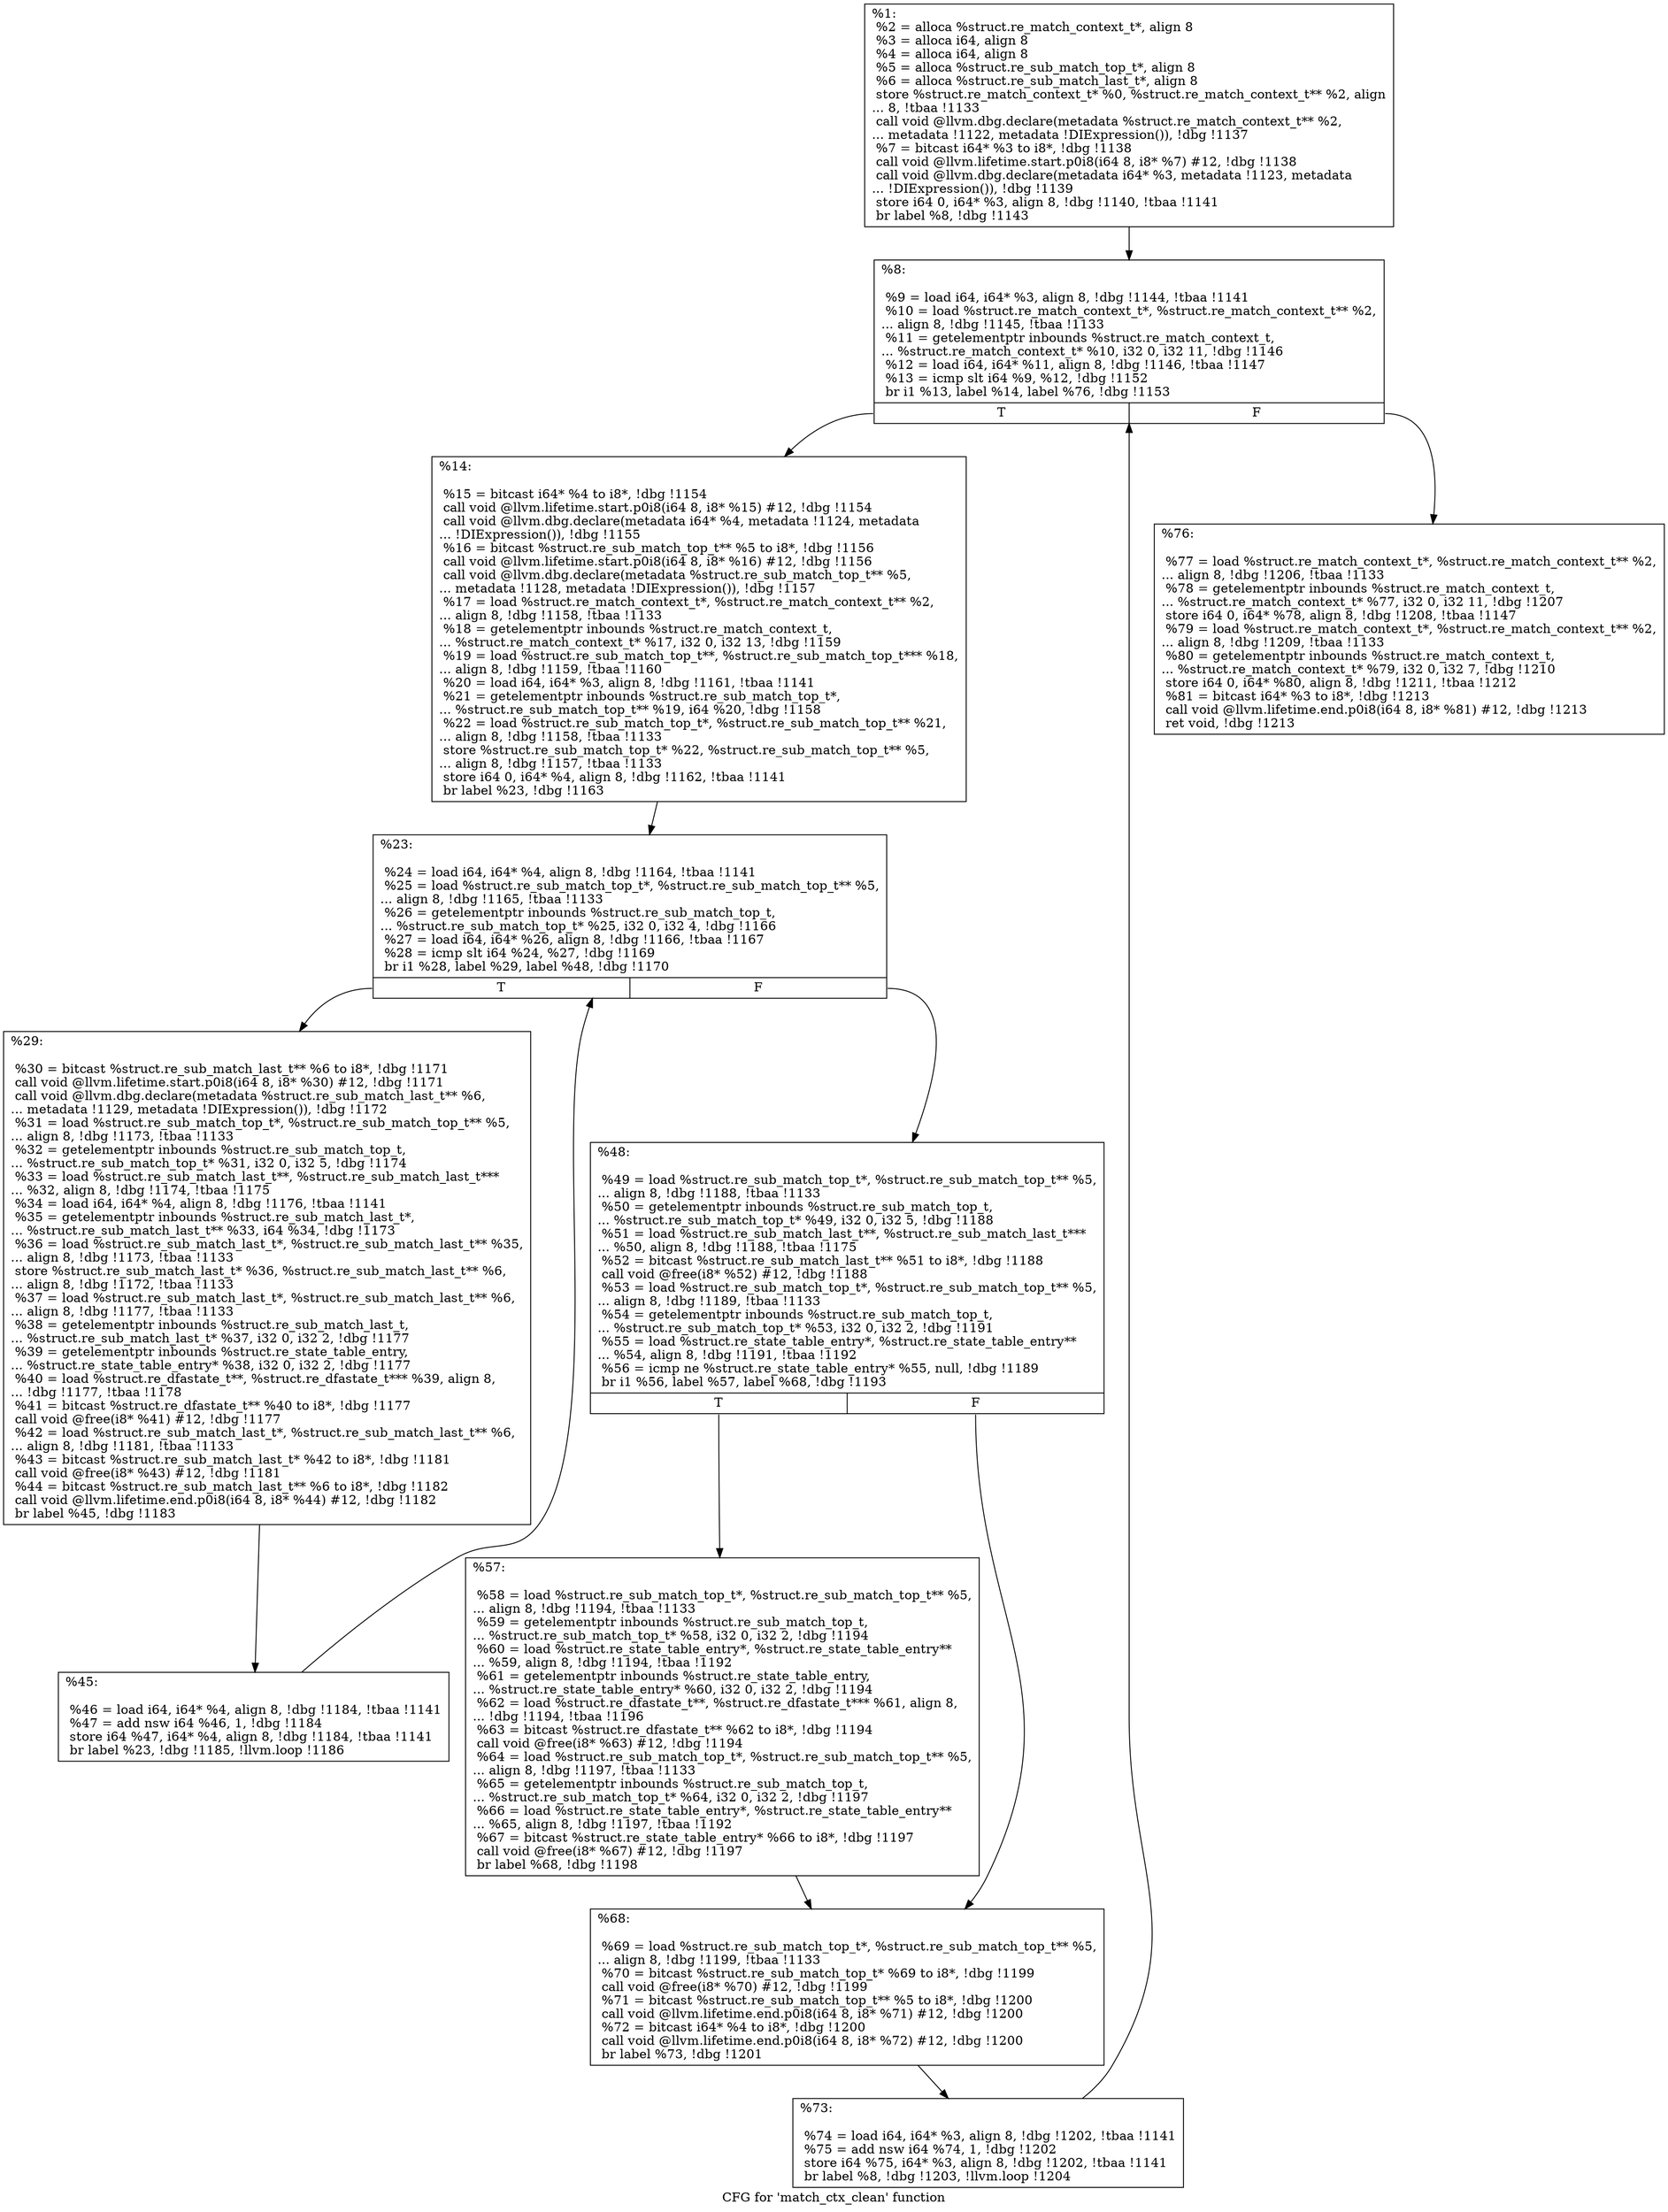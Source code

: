 digraph "CFG for 'match_ctx_clean' function" {
	label="CFG for 'match_ctx_clean' function";

	Node0xe07170 [shape=record,label="{%1:\l  %2 = alloca %struct.re_match_context_t*, align 8\l  %3 = alloca i64, align 8\l  %4 = alloca i64, align 8\l  %5 = alloca %struct.re_sub_match_top_t*, align 8\l  %6 = alloca %struct.re_sub_match_last_t*, align 8\l  store %struct.re_match_context_t* %0, %struct.re_match_context_t** %2, align\l... 8, !tbaa !1133\l  call void @llvm.dbg.declare(metadata %struct.re_match_context_t** %2,\l... metadata !1122, metadata !DIExpression()), !dbg !1137\l  %7 = bitcast i64* %3 to i8*, !dbg !1138\l  call void @llvm.lifetime.start.p0i8(i64 8, i8* %7) #12, !dbg !1138\l  call void @llvm.dbg.declare(metadata i64* %3, metadata !1123, metadata\l... !DIExpression()), !dbg !1139\l  store i64 0, i64* %3, align 8, !dbg !1140, !tbaa !1141\l  br label %8, !dbg !1143\l}"];
	Node0xe07170 -> Node0xe07250;
	Node0xe07250 [shape=record,label="{%8:\l\l  %9 = load i64, i64* %3, align 8, !dbg !1144, !tbaa !1141\l  %10 = load %struct.re_match_context_t*, %struct.re_match_context_t** %2,\l... align 8, !dbg !1145, !tbaa !1133\l  %11 = getelementptr inbounds %struct.re_match_context_t,\l... %struct.re_match_context_t* %10, i32 0, i32 11, !dbg !1146\l  %12 = load i64, i64* %11, align 8, !dbg !1146, !tbaa !1147\l  %13 = icmp slt i64 %9, %12, !dbg !1152\l  br i1 %13, label %14, label %76, !dbg !1153\l|{<s0>T|<s1>F}}"];
	Node0xe07250:s0 -> Node0xe072a0;
	Node0xe07250:s1 -> Node0xe07520;
	Node0xe072a0 [shape=record,label="{%14:\l\l  %15 = bitcast i64* %4 to i8*, !dbg !1154\l  call void @llvm.lifetime.start.p0i8(i64 8, i8* %15) #12, !dbg !1154\l  call void @llvm.dbg.declare(metadata i64* %4, metadata !1124, metadata\l... !DIExpression()), !dbg !1155\l  %16 = bitcast %struct.re_sub_match_top_t** %5 to i8*, !dbg !1156\l  call void @llvm.lifetime.start.p0i8(i64 8, i8* %16) #12, !dbg !1156\l  call void @llvm.dbg.declare(metadata %struct.re_sub_match_top_t** %5,\l... metadata !1128, metadata !DIExpression()), !dbg !1157\l  %17 = load %struct.re_match_context_t*, %struct.re_match_context_t** %2,\l... align 8, !dbg !1158, !tbaa !1133\l  %18 = getelementptr inbounds %struct.re_match_context_t,\l... %struct.re_match_context_t* %17, i32 0, i32 13, !dbg !1159\l  %19 = load %struct.re_sub_match_top_t**, %struct.re_sub_match_top_t*** %18,\l... align 8, !dbg !1159, !tbaa !1160\l  %20 = load i64, i64* %3, align 8, !dbg !1161, !tbaa !1141\l  %21 = getelementptr inbounds %struct.re_sub_match_top_t*,\l... %struct.re_sub_match_top_t** %19, i64 %20, !dbg !1158\l  %22 = load %struct.re_sub_match_top_t*, %struct.re_sub_match_top_t** %21,\l... align 8, !dbg !1158, !tbaa !1133\l  store %struct.re_sub_match_top_t* %22, %struct.re_sub_match_top_t** %5,\l... align 8, !dbg !1157, !tbaa !1133\l  store i64 0, i64* %4, align 8, !dbg !1162, !tbaa !1141\l  br label %23, !dbg !1163\l}"];
	Node0xe072a0 -> Node0xe072f0;
	Node0xe072f0 [shape=record,label="{%23:\l\l  %24 = load i64, i64* %4, align 8, !dbg !1164, !tbaa !1141\l  %25 = load %struct.re_sub_match_top_t*, %struct.re_sub_match_top_t** %5,\l... align 8, !dbg !1165, !tbaa !1133\l  %26 = getelementptr inbounds %struct.re_sub_match_top_t,\l... %struct.re_sub_match_top_t* %25, i32 0, i32 4, !dbg !1166\l  %27 = load i64, i64* %26, align 8, !dbg !1166, !tbaa !1167\l  %28 = icmp slt i64 %24, %27, !dbg !1169\l  br i1 %28, label %29, label %48, !dbg !1170\l|{<s0>T|<s1>F}}"];
	Node0xe072f0:s0 -> Node0xe07340;
	Node0xe072f0:s1 -> Node0xe073e0;
	Node0xe07340 [shape=record,label="{%29:\l\l  %30 = bitcast %struct.re_sub_match_last_t** %6 to i8*, !dbg !1171\l  call void @llvm.lifetime.start.p0i8(i64 8, i8* %30) #12, !dbg !1171\l  call void @llvm.dbg.declare(metadata %struct.re_sub_match_last_t** %6,\l... metadata !1129, metadata !DIExpression()), !dbg !1172\l  %31 = load %struct.re_sub_match_top_t*, %struct.re_sub_match_top_t** %5,\l... align 8, !dbg !1173, !tbaa !1133\l  %32 = getelementptr inbounds %struct.re_sub_match_top_t,\l... %struct.re_sub_match_top_t* %31, i32 0, i32 5, !dbg !1174\l  %33 = load %struct.re_sub_match_last_t**, %struct.re_sub_match_last_t***\l... %32, align 8, !dbg !1174, !tbaa !1175\l  %34 = load i64, i64* %4, align 8, !dbg !1176, !tbaa !1141\l  %35 = getelementptr inbounds %struct.re_sub_match_last_t*,\l... %struct.re_sub_match_last_t** %33, i64 %34, !dbg !1173\l  %36 = load %struct.re_sub_match_last_t*, %struct.re_sub_match_last_t** %35,\l... align 8, !dbg !1173, !tbaa !1133\l  store %struct.re_sub_match_last_t* %36, %struct.re_sub_match_last_t** %6,\l... align 8, !dbg !1172, !tbaa !1133\l  %37 = load %struct.re_sub_match_last_t*, %struct.re_sub_match_last_t** %6,\l... align 8, !dbg !1177, !tbaa !1133\l  %38 = getelementptr inbounds %struct.re_sub_match_last_t,\l... %struct.re_sub_match_last_t* %37, i32 0, i32 2, !dbg !1177\l  %39 = getelementptr inbounds %struct.re_state_table_entry,\l... %struct.re_state_table_entry* %38, i32 0, i32 2, !dbg !1177\l  %40 = load %struct.re_dfastate_t**, %struct.re_dfastate_t*** %39, align 8,\l... !dbg !1177, !tbaa !1178\l  %41 = bitcast %struct.re_dfastate_t** %40 to i8*, !dbg !1177\l  call void @free(i8* %41) #12, !dbg !1177\l  %42 = load %struct.re_sub_match_last_t*, %struct.re_sub_match_last_t** %6,\l... align 8, !dbg !1181, !tbaa !1133\l  %43 = bitcast %struct.re_sub_match_last_t* %42 to i8*, !dbg !1181\l  call void @free(i8* %43) #12, !dbg !1181\l  %44 = bitcast %struct.re_sub_match_last_t** %6 to i8*, !dbg !1182\l  call void @llvm.lifetime.end.p0i8(i64 8, i8* %44) #12, !dbg !1182\l  br label %45, !dbg !1183\l}"];
	Node0xe07340 -> Node0xe07390;
	Node0xe07390 [shape=record,label="{%45:\l\l  %46 = load i64, i64* %4, align 8, !dbg !1184, !tbaa !1141\l  %47 = add nsw i64 %46, 1, !dbg !1184\l  store i64 %47, i64* %4, align 8, !dbg !1184, !tbaa !1141\l  br label %23, !dbg !1185, !llvm.loop !1186\l}"];
	Node0xe07390 -> Node0xe072f0;
	Node0xe073e0 [shape=record,label="{%48:\l\l  %49 = load %struct.re_sub_match_top_t*, %struct.re_sub_match_top_t** %5,\l... align 8, !dbg !1188, !tbaa !1133\l  %50 = getelementptr inbounds %struct.re_sub_match_top_t,\l... %struct.re_sub_match_top_t* %49, i32 0, i32 5, !dbg !1188\l  %51 = load %struct.re_sub_match_last_t**, %struct.re_sub_match_last_t***\l... %50, align 8, !dbg !1188, !tbaa !1175\l  %52 = bitcast %struct.re_sub_match_last_t** %51 to i8*, !dbg !1188\l  call void @free(i8* %52) #12, !dbg !1188\l  %53 = load %struct.re_sub_match_top_t*, %struct.re_sub_match_top_t** %5,\l... align 8, !dbg !1189, !tbaa !1133\l  %54 = getelementptr inbounds %struct.re_sub_match_top_t,\l... %struct.re_sub_match_top_t* %53, i32 0, i32 2, !dbg !1191\l  %55 = load %struct.re_state_table_entry*, %struct.re_state_table_entry**\l... %54, align 8, !dbg !1191, !tbaa !1192\l  %56 = icmp ne %struct.re_state_table_entry* %55, null, !dbg !1189\l  br i1 %56, label %57, label %68, !dbg !1193\l|{<s0>T|<s1>F}}"];
	Node0xe073e0:s0 -> Node0xe07430;
	Node0xe073e0:s1 -> Node0xe07480;
	Node0xe07430 [shape=record,label="{%57:\l\l  %58 = load %struct.re_sub_match_top_t*, %struct.re_sub_match_top_t** %5,\l... align 8, !dbg !1194, !tbaa !1133\l  %59 = getelementptr inbounds %struct.re_sub_match_top_t,\l... %struct.re_sub_match_top_t* %58, i32 0, i32 2, !dbg !1194\l  %60 = load %struct.re_state_table_entry*, %struct.re_state_table_entry**\l... %59, align 8, !dbg !1194, !tbaa !1192\l  %61 = getelementptr inbounds %struct.re_state_table_entry,\l... %struct.re_state_table_entry* %60, i32 0, i32 2, !dbg !1194\l  %62 = load %struct.re_dfastate_t**, %struct.re_dfastate_t*** %61, align 8,\l... !dbg !1194, !tbaa !1196\l  %63 = bitcast %struct.re_dfastate_t** %62 to i8*, !dbg !1194\l  call void @free(i8* %63) #12, !dbg !1194\l  %64 = load %struct.re_sub_match_top_t*, %struct.re_sub_match_top_t** %5,\l... align 8, !dbg !1197, !tbaa !1133\l  %65 = getelementptr inbounds %struct.re_sub_match_top_t,\l... %struct.re_sub_match_top_t* %64, i32 0, i32 2, !dbg !1197\l  %66 = load %struct.re_state_table_entry*, %struct.re_state_table_entry**\l... %65, align 8, !dbg !1197, !tbaa !1192\l  %67 = bitcast %struct.re_state_table_entry* %66 to i8*, !dbg !1197\l  call void @free(i8* %67) #12, !dbg !1197\l  br label %68, !dbg !1198\l}"];
	Node0xe07430 -> Node0xe07480;
	Node0xe07480 [shape=record,label="{%68:\l\l  %69 = load %struct.re_sub_match_top_t*, %struct.re_sub_match_top_t** %5,\l... align 8, !dbg !1199, !tbaa !1133\l  %70 = bitcast %struct.re_sub_match_top_t* %69 to i8*, !dbg !1199\l  call void @free(i8* %70) #12, !dbg !1199\l  %71 = bitcast %struct.re_sub_match_top_t** %5 to i8*, !dbg !1200\l  call void @llvm.lifetime.end.p0i8(i64 8, i8* %71) #12, !dbg !1200\l  %72 = bitcast i64* %4 to i8*, !dbg !1200\l  call void @llvm.lifetime.end.p0i8(i64 8, i8* %72) #12, !dbg !1200\l  br label %73, !dbg !1201\l}"];
	Node0xe07480 -> Node0xe074d0;
	Node0xe074d0 [shape=record,label="{%73:\l\l  %74 = load i64, i64* %3, align 8, !dbg !1202, !tbaa !1141\l  %75 = add nsw i64 %74, 1, !dbg !1202\l  store i64 %75, i64* %3, align 8, !dbg !1202, !tbaa !1141\l  br label %8, !dbg !1203, !llvm.loop !1204\l}"];
	Node0xe074d0 -> Node0xe07250;
	Node0xe07520 [shape=record,label="{%76:\l\l  %77 = load %struct.re_match_context_t*, %struct.re_match_context_t** %2,\l... align 8, !dbg !1206, !tbaa !1133\l  %78 = getelementptr inbounds %struct.re_match_context_t,\l... %struct.re_match_context_t* %77, i32 0, i32 11, !dbg !1207\l  store i64 0, i64* %78, align 8, !dbg !1208, !tbaa !1147\l  %79 = load %struct.re_match_context_t*, %struct.re_match_context_t** %2,\l... align 8, !dbg !1209, !tbaa !1133\l  %80 = getelementptr inbounds %struct.re_match_context_t,\l... %struct.re_match_context_t* %79, i32 0, i32 7, !dbg !1210\l  store i64 0, i64* %80, align 8, !dbg !1211, !tbaa !1212\l  %81 = bitcast i64* %3 to i8*, !dbg !1213\l  call void @llvm.lifetime.end.p0i8(i64 8, i8* %81) #12, !dbg !1213\l  ret void, !dbg !1213\l}"];
}
